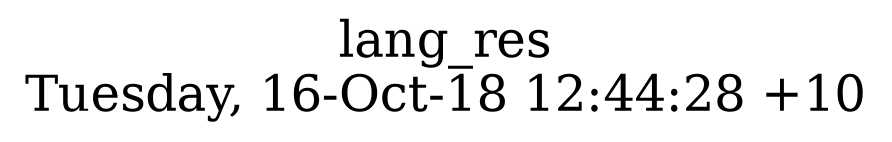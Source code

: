 digraph G {
fontsize="24";
label="lang_res\nTuesday, 16-Oct-18 12:44:28 +10";
nojustify=true;
ordering=out;
rankdir=LR;
size="30";
}
